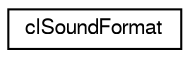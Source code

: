 digraph G
{
  edge [fontname="FreeSans",fontsize="10",labelfontname="FreeSans",labelfontsize="10"];
  node [fontname="FreeSans",fontsize="10",shape=record];
  rankdir=LR;
  Node1 [label="clSoundFormat",height=0.2,width=0.4,color="black", fillcolor="white", style="filled",URL="$structcl_sound_format.html"];
}
